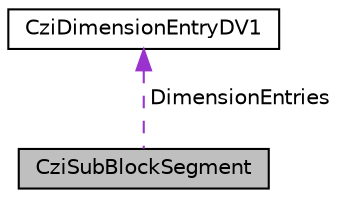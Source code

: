 digraph "CziSubBlockSegment"
{
  edge [fontname="Helvetica",fontsize="10",labelfontname="Helvetica",labelfontsize="10"];
  node [fontname="Helvetica",fontsize="10",shape=record];
  Node1 [label="CziSubBlockSegment",height=0.2,width=0.4,color="black", fillcolor="grey75", style="filled", fontcolor="black"];
  Node2 -> Node1 [dir="back",color="darkorchid3",fontsize="10",style="dashed",label=" DimensionEntries" ,fontname="Helvetica"];
  Node2 [label="CziDimensionEntryDV1",height=0.2,width=0.4,color="black", fillcolor="white", style="filled",URL="$structCziDimensionEntryDV1.html"];
}
